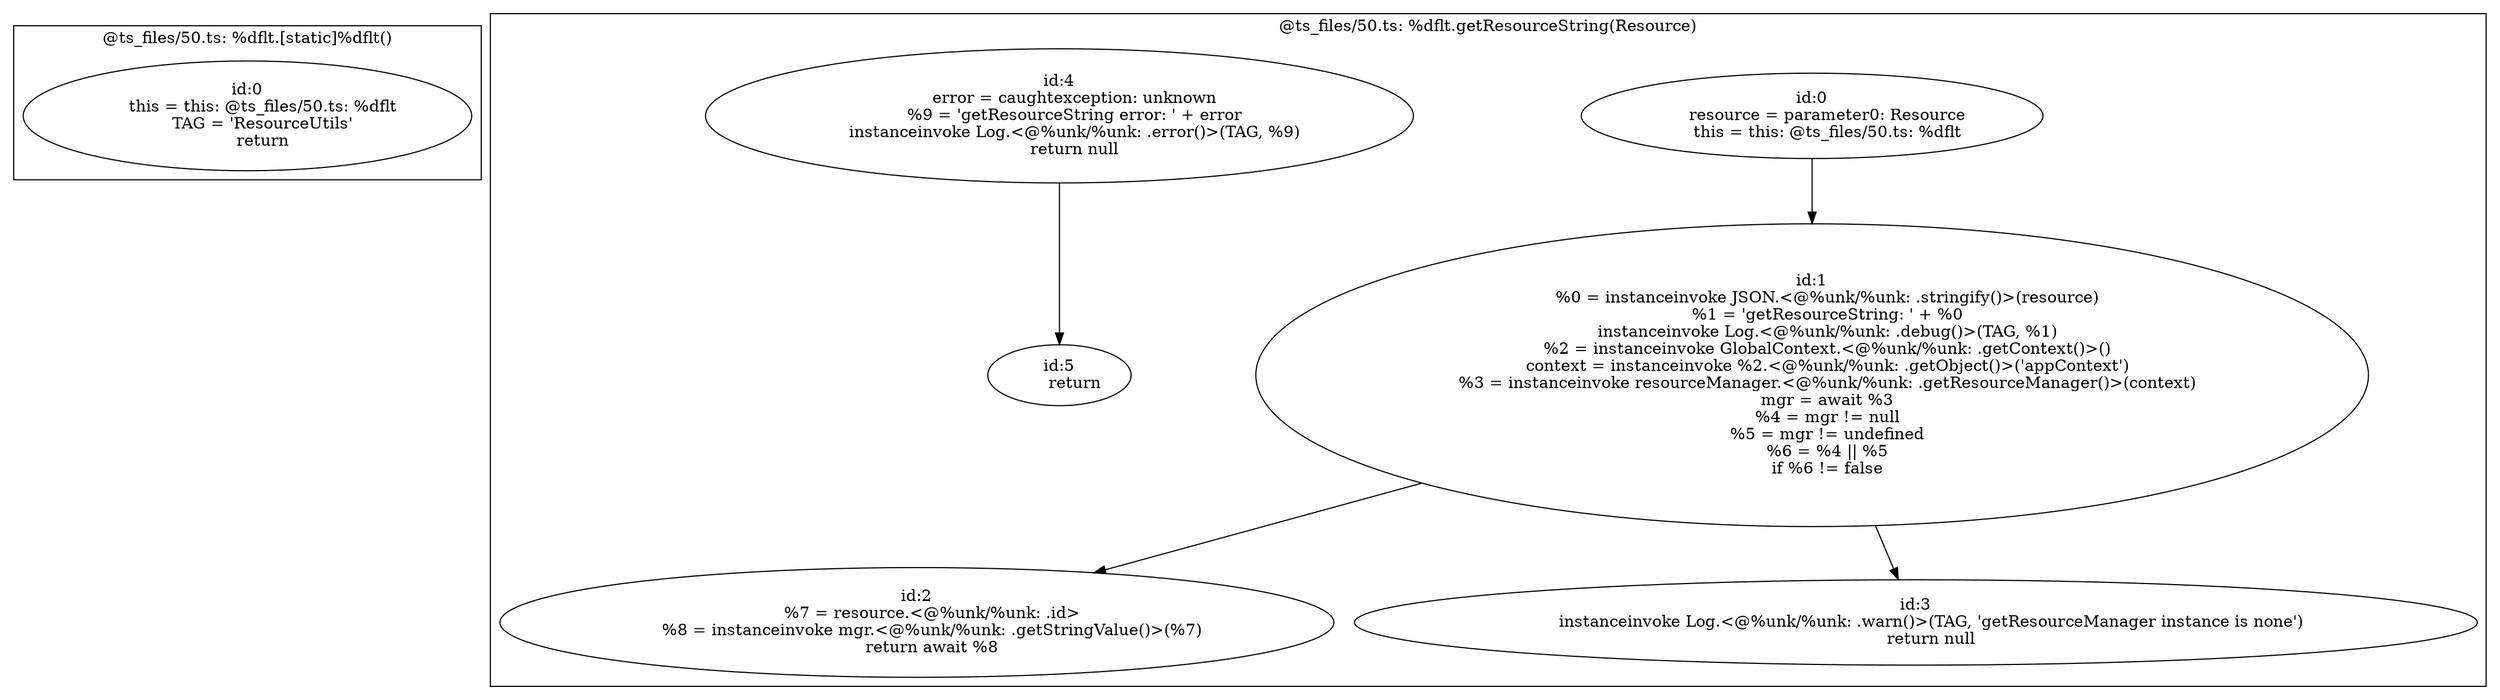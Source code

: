 digraph "50.ts" {
subgraph "cluster_@ts_files/50.ts: %dflt.[static]%dflt()" {
  label="@ts_files/50.ts: %dflt.[static]%dflt()";
  Node33210 [label="id:0
      this = this: @ts_files/50.ts: %dflt
      TAG = 'ResourceUtils'
      return"];
}
subgraph "cluster_@ts_files/50.ts: %dflt.getResourceString(Resource)" {
  label="@ts_files/50.ts: %dflt.getResourceString(Resource)";
  Node46570 [label="id:0
      resource = parameter0: Resource
      this = this: @ts_files/50.ts: %dflt"];
  Node46571 [label="id:1
      %0 = instanceinvoke JSON.<@%unk/%unk: .stringify()>(resource)
      %1 = 'getResourceString: ' + %0
      instanceinvoke Log.<@%unk/%unk: .debug()>(TAG, %1)
      %2 = instanceinvoke GlobalContext.<@%unk/%unk: .getContext()>()
      context = instanceinvoke %2.<@%unk/%unk: .getObject()>('appContext')
      %3 = instanceinvoke resourceManager.<@%unk/%unk: .getResourceManager()>(context)
      mgr = await %3
      %4 = mgr != null
      %5 = mgr != undefined
      %6 = %4 || %5
      if %6 != false"];
  Node46572 [label="id:2
      %7 = resource.<@%unk/%unk: .id>
      %8 = instanceinvoke mgr.<@%unk/%unk: .getStringValue()>(%7)
      return await %8"];
  Node46573 [label="id:3
      instanceinvoke Log.<@%unk/%unk: .warn()>(TAG, 'getResourceManager instance is none')
      return null"];
  Node46574 [label="id:4
      error = caughtexception: unknown
      %9 = 'getResourceString error: ' + error
      instanceinvoke Log.<@%unk/%unk: .error()>(TAG, %9)
      return null"];
  Node46575 [label="id:5
      return"];
  Node46570 -> Node46571;
  Node46571 -> Node46572;
  Node46571 -> Node46573;
  Node46574 -> Node46575;
}
}
